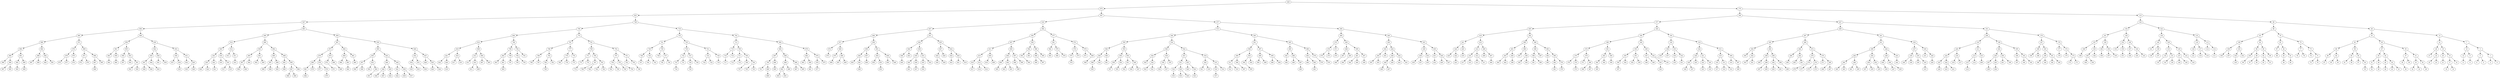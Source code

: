 digraph G {
426 -> 674
674 -> 823
823 -> 927
927 -> 964
964 -> 980
980 -> 988
988 -> 994
994 -> 998
998 -> 999
998 -> 996
996 -> 997
996 -> 995
994 -> 991
991 -> 992
992 -> 993
991 -> 990
990 -> 989
988 -> 984
984 -> 986
986 -> 987
986 -> 985
984 -> 982
982 -> 983
982 -> 981
980 -> 973
973 -> 976
976 -> 978
978 -> 979
978 -> 977
976 -> 975
975 -> 974
973 -> 969
969 -> 971
971 -> 972
971 -> 970
969 -> 966
966 -> 967
967 -> 968
966 -> 965
964 -> 949
949 -> 958
958 -> 961
961 -> 963
963 -> 962
961 -> 959
959 -> 960
958 -> 955
955 -> 956
956 -> 957
955 -> 953
953 -> 954
953 -> 951
951 -> 952
951 -> 950
949 -> 938
938 -> 942
942 -> 945
945 -> 947
947 -> 948
947 -> 946
945 -> 944
944 -> 943
942 -> 940
940 -> 941
940 -> 939
938 -> 933
933 -> 936
936 -> 937
936 -> 934
934 -> 935
933 -> 931
931 -> 932
931 -> 929
929 -> 930
929 -> 928
927 -> 883
883 -> 909
909 -> 914
914 -> 920
920 -> 923
923 -> 925
925 -> 926
925 -> 924
923 -> 922
922 -> 921
920 -> 918
918 -> 919
918 -> 916
916 -> 917
916 -> 915
914 -> 912
912 -> 913
912 -> 911
911 -> 910
909 -> 899
899 -> 903
903 -> 905
905 -> 907
907 -> 908
907 -> 906
905 -> 904
903 -> 901
901 -> 902
901 -> 900
899 -> 892
892 -> 895
895 -> 897
897 -> 898
897 -> 896
895 -> 894
894 -> 893
892 -> 889
889 -> 891
891 -> 890
889 -> 885
885 -> 887
887 -> 888
887 -> 886
885 -> 884
883 -> 859
859 -> 867
867 -> 873
873 -> 878
878 -> 880
880 -> 881
881 -> 882
880 -> 879
878 -> 876
876 -> 877
876 -> 874
874 -> 875
873 -> 870
870 -> 872
872 -> 871
870 -> 868
868 -> 869
867 -> 862
862 -> 865
865 -> 866
865 -> 863
863 -> 864
862 -> 861
861 -> 860
859 -> 836
836 -> 850
850 -> 855
855 -> 857
857 -> 858
857 -> 856
855 -> 853
853 -> 854
853 -> 852
852 -> 851
850 -> 843
843 -> 846
846 -> 848
848 -> 849
848 -> 847
846 -> 845
845 -> 844
843 -> 840
840 -> 841
841 -> 842
840 -> 838
838 -> 839
838 -> 837
836 -> 829
829 -> 832
832 -> 834
834 -> 835
834 -> 833
832 -> 831
831 -> 830
829 -> 827
827 -> 828
827 -> 825
825 -> 826
825 -> 824
823 -> 748
748 -> 790
790 -> 804
804 -> 814
814 -> 818
818 -> 821
821 -> 822
821 -> 820
820 -> 819
818 -> 816
816 -> 817
816 -> 815
814 -> 808
808 -> 812
812 -> 813
812 -> 810
810 -> 811
810 -> 809
808 -> 806
806 -> 807
806 -> 805
804 -> 796
796 -> 799
799 -> 802
802 -> 803
802 -> 801
801 -> 800
799 -> 798
798 -> 797
796 -> 792
792 -> 794
794 -> 795
794 -> 793
792 -> 791
790 -> 774
774 -> 781
781 -> 786
786 -> 788
788 -> 789
788 -> 787
786 -> 783
783 -> 784
784 -> 785
783 -> 782
781 -> 777
777 -> 779
779 -> 780
779 -> 778
777 -> 776
776 -> 775
774 -> 761
761 -> 769
769 -> 771
771 -> 773
773 -> 772
771 -> 770
769 -> 765
765 -> 767
767 -> 768
767 -> 766
765 -> 763
763 -> 764
763 -> 762
761 -> 753
753 -> 757
757 -> 759
759 -> 760
759 -> 758
757 -> 755
755 -> 756
755 -> 754
753 -> 751
751 -> 752
751 -> 750
750 -> 749
748 -> 718
718 -> 735
735 -> 741
741 -> 745
745 -> 746
746 -> 747
745 -> 743
743 -> 744
743 -> 742
741 -> 739
739 -> 740
739 -> 737
737 -> 738
737 -> 736
735 -> 725
725 -> 730
730 -> 732
732 -> 733
733 -> 734
732 -> 731
730 -> 727
727 -> 729
729 -> 728
727 -> 726
725 -> 721
721 -> 723
723 -> 724
723 -> 722
721 -> 720
720 -> 719
718 -> 702
702 -> 713
713 -> 715
715 -> 716
716 -> 717
715 -> 714
713 -> 709
709 -> 711
711 -> 712
711 -> 710
709 -> 706
706 -> 708
708 -> 707
706 -> 704
704 -> 705
704 -> 703
702 -> 684
684 -> 694
694 -> 697
697 -> 700
700 -> 701
700 -> 698
698 -> 699
697 -> 696
696 -> 695
694 -> 688
688 -> 690
690 -> 692
692 -> 693
692 -> 691
690 -> 689
688 -> 686
686 -> 687
686 -> 685
684 -> 679
679 -> 682
682 -> 683
682 -> 680
680 -> 681
679 -> 676
676 -> 678
678 -> 677
676 -> 675
674 -> 567
567 -> 618
618 -> 647
647 -> 664
664 -> 671
671 -> 672
672 -> 673
671 -> 668
668 -> 670
670 -> 669
668 -> 666
666 -> 667
666 -> 665
664 -> 656
656 -> 659
659 -> 662
662 -> 663
662 -> 661
661 -> 660
659 -> 657
657 -> 658
656 -> 651
651 -> 654
654 -> 655
654 -> 653
653 -> 652
651 -> 649
649 -> 650
649 -> 648
647 -> 631
631 -> 642
642 -> 644
644 -> 646
646 -> 645
644 -> 643
642 -> 636
636 -> 639
639 -> 640
640 -> 641
639 -> 638
638 -> 637
636 -> 633
633 -> 635
635 -> 634
633 -> 632
631 -> 625
625 -> 627
627 -> 629
629 -> 630
629 -> 628
627 -> 626
625 -> 622
622 -> 624
624 -> 623
622 -> 620
620 -> 621
620 -> 619
618 -> 584
584 -> 595
595 -> 607
607 -> 611
611 -> 615
615 -> 616
616 -> 617
615 -> 613
613 -> 614
613 -> 612
611 -> 609
609 -> 610
609 -> 608
607 -> 600
600 -> 604
604 -> 606
606 -> 605
604 -> 602
602 -> 603
602 -> 601
600 -> 597
597 -> 598
598 -> 599
597 -> 596
595 -> 590
590 -> 592
592 -> 593
593 -> 594
592 -> 591
590 -> 586
586 -> 588
588 -> 589
588 -> 587
586 -> 585
584 -> 577
577 -> 581
581 -> 582
582 -> 583
581 -> 579
579 -> 580
579 -> 578
577 -> 572
572 -> 574
574 -> 575
575 -> 576
574 -> 573
572 -> 570
570 -> 571
570 -> 569
569 -> 568
567 -> 477
477 -> 513
513 -> 546
546 -> 559
559 -> 562
562 -> 564
564 -> 566
566 -> 565
564 -> 563
562 -> 560
560 -> 561
559 -> 553
553 -> 556
556 -> 558
558 -> 557
556 -> 554
554 -> 555
553 -> 550
550 -> 551
551 -> 552
550 -> 548
548 -> 549
548 -> 547
546 -> 534
534 -> 540
540 -> 544
544 -> 545
544 -> 542
542 -> 543
542 -> 541
540 -> 536
536 -> 538
538 -> 539
538 -> 537
536 -> 535
534 -> 522
522 -> 527
527 -> 531
531 -> 532
532 -> 533
531 -> 529
529 -> 530
529 -> 528
527 -> 525
525 -> 526
525 -> 524
524 -> 523
522 -> 518
518 -> 520
520 -> 521
520 -> 519
518 -> 515
515 -> 516
516 -> 517
515 -> 514
513 -> 493
493 -> 501
501 -> 506
506 -> 509
509 -> 511
511 -> 512
511 -> 510
509 -> 508
508 -> 507
506 -> 503
503 -> 504
504 -> 505
503 -> 502
501 -> 497
497 -> 499
499 -> 500
499 -> 498
497 -> 495
495 -> 496
495 -> 494
493 -> 485
485 -> 490
490 -> 491
491 -> 492
490 -> 488
488 -> 489
488 -> 487
487 -> 486
485 -> 480
480 -> 483
483 -> 484
483 -> 482
482 -> 481
480 -> 478
478 -> 479
477 -> 456
456 -> 469
469 -> 472
472 -> 474
474 -> 475
475 -> 476
474 -> 473
472 -> 471
471 -> 470
469 -> 463
463 -> 466
466 -> 467
467 -> 468
466 -> 465
465 -> 464
463 -> 459
459 -> 461
461 -> 462
461 -> 460
459 -> 457
457 -> 458
456 -> 440
440 -> 450
450 -> 452
452 -> 454
454 -> 455
454 -> 453
452 -> 451
450 -> 444
444 -> 446
446 -> 448
448 -> 449
448 -> 447
446 -> 445
444 -> 442
442 -> 443
442 -> 441
440 -> 433
433 -> 436
436 -> 438
438 -> 439
438 -> 437
436 -> 434
434 -> 435
433 -> 430
430 -> 431
431 -> 432
430 -> 428
428 -> 429
428 -> 427
426 -> 170
170 -> 306
306 -> 377
377 -> 405
405 -> 418
418 -> 421
421 -> 424
424 -> 425
424 -> 422
422 -> 423
421 -> 420
420 -> 419
418 -> 410
410 -> 414
414 -> 416
416 -> 417
416 -> 415
414 -> 412
412 -> 413
412 -> 411
410 -> 408
408 -> 409
408 -> 407
407 -> 406
405 -> 392
392 -> 398
398 -> 401
401 -> 403
403 -> 404
403 -> 402
401 -> 400
400 -> 399
398 -> 396
396 -> 397
396 -> 394
394 -> 395
394 -> 393
392 -> 386
386 -> 388
388 -> 390
390 -> 391
390 -> 389
388 -> 387
386 -> 383
383 -> 384
384 -> 385
383 -> 380
380 -> 382
382 -> 381
380 -> 378
378 -> 379
377 -> 340
340 -> 358
358 -> 366
366 -> 372
372 -> 375
375 -> 376
375 -> 374
374 -> 373
372 -> 370
370 -> 371
370 -> 368
368 -> 369
368 -> 367
366 -> 361
361 -> 363
363 -> 364
364 -> 365
363 -> 362
361 -> 360
360 -> 359
358 -> 349
349 -> 353
353 -> 355
355 -> 356
356 -> 357
355 -> 354
353 -> 351
351 -> 352
351 -> 350
349 -> 345
345 -> 347
347 -> 348
347 -> 346
345 -> 342
342 -> 343
343 -> 344
342 -> 341
340 -> 330
330 -> 336
336 -> 338
338 -> 339
338 -> 337
336 -> 333
333 -> 334
334 -> 335
333 -> 332
332 -> 331
330 -> 318
318 -> 324
324 -> 326
326 -> 328
328 -> 329
328 -> 327
326 -> 325
324 -> 321
321 -> 322
322 -> 323
321 -> 320
320 -> 319
318 -> 311
311 -> 315
315 -> 316
316 -> 317
315 -> 313
313 -> 314
313 -> 312
311 -> 309
309 -> 310
309 -> 307
307 -> 308
306 -> 227
227 -> 266
266 -> 287
287 -> 300
300 -> 304
304 -> 305
304 -> 302
302 -> 303
302 -> 301
300 -> 294
294 -> 298
298 -> 299
298 -> 296
296 -> 297
296 -> 295
294 -> 290
290 -> 292
292 -> 293
292 -> 291
290 -> 288
288 -> 289
287 -> 280
280 -> 284
284 -> 286
286 -> 285
284 -> 282
282 -> 283
282 -> 281
280 -> 272
272 -> 276
276 -> 278
278 -> 279
278 -> 277
276 -> 274
274 -> 275
274 -> 273
272 -> 270
270 -> 271
270 -> 268
268 -> 269
268 -> 267
266 -> 241
241 -> 251
251 -> 258
258 -> 262
262 -> 264
264 -> 265
264 -> 263
262 -> 260
260 -> 261
260 -> 259
258 -> 254
254 -> 256
256 -> 257
256 -> 255
254 -> 252
252 -> 253
251 -> 244
244 -> 248
248 -> 249
249 -> 250
248 -> 246
246 -> 247
246 -> 245
244 -> 243
243 -> 242
241 -> 232
232 -> 237
237 -> 239
239 -> 240
239 -> 238
237 -> 235
235 -> 236
235 -> 234
234 -> 233
232 -> 230
230 -> 231
230 -> 228
228 -> 229
227 -> 191
191 -> 208
208 -> 216
216 -> 220
220 -> 224
224 -> 225
225 -> 226
224 -> 222
222 -> 223
222 -> 221
220 -> 218
218 -> 219
218 -> 217
216 -> 211
211 -> 213
213 -> 215
215 -> 214
213 -> 212
211 -> 210
210 -> 209
208 -> 198
198 -> 202
202 -> 205
205 -> 207
207 -> 206
205 -> 203
203 -> 204
202 -> 200
200 -> 201
200 -> 199
198 -> 195
195 -> 196
196 -> 197
195 -> 193
193 -> 194
193 -> 192
191 -> 179
179 -> 187
187 -> 189
189 -> 190
189 -> 188
187 -> 183
183 -> 185
185 -> 186
185 -> 184
183 -> 181
181 -> 182
181 -> 180
179 -> 176
176 -> 177
177 -> 178
176 -> 174
174 -> 175
174 -> 172
172 -> 173
172 -> 171
170 -> 110
110 -> 142
142 -> 154
154 -> 161
161 -> 167
167 -> 168
168 -> 169
167 -> 163
163 -> 165
165 -> 166
165 -> 164
163 -> 162
161 -> 158
158 -> 160
160 -> 159
158 -> 156
156 -> 157
156 -> 155
154 -> 149
149 -> 152
152 -> 153
152 -> 150
150 -> 151
149 -> 146
146 -> 147
147 -> 148
146 -> 144
144 -> 145
144 -> 143
142 -> 122
122 -> 136
136 -> 140
140 -> 141
140 -> 138
138 -> 139
138 -> 137
136 -> 129
129 -> 133
133 -> 134
134 -> 135
133 -> 131
131 -> 132
131 -> 130
129 -> 125
125 -> 127
127 -> 128
127 -> 126
125 -> 123
123 -> 124
122 -> 115
115 -> 119
119 -> 120
120 -> 121
119 -> 117
117 -> 118
117 -> 116
115 -> 113
113 -> 114
113 -> 112
112 -> 111
110 -> 69
69 -> 88
88 -> 101
101 -> 106
106 -> 108
108 -> 109
108 -> 107
106 -> 103
103 -> 104
104 -> 105
103 -> 102
101 -> 94
94 -> 98
98 -> 100
100 -> 99
98 -> 96
96 -> 97
96 -> 95
94 -> 90
90 -> 92
92 -> 93
92 -> 91
90 -> 89
88 -> 79
79 -> 85
85 -> 87
87 -> 86
85 -> 82
82 -> 83
83 -> 84
82 -> 81
81 -> 80
79 -> 75
75 -> 77
77 -> 78
77 -> 76
75 -> 73
73 -> 74
73 -> 71
71 -> 72
71 -> 70
69 -> 28
28 -> 53
53 -> 62
62 -> 66
66 -> 68
68 -> 67
66 -> 64
64 -> 65
64 -> 63
62 -> 58
58 -> 60
60 -> 61
60 -> 59
58 -> 56
56 -> 57
56 -> 54
54 -> 55
53 -> 40
40 -> 47
47 -> 50
50 -> 51
51 -> 52
50 -> 48
48 -> 49
47 -> 44
44 -> 45
45 -> 46
44 -> 42
42 -> 43
42 -> 41
40 -> 35
35 -> 37
37 -> 39
39 -> 38
37 -> 36
35 -> 31
31 -> 33
33 -> 34
33 -> 32
31 -> 30
30 -> 29
28 -> 13
13 -> 22
22 -> 26
26 -> 27
26 -> 24
24 -> 25
24 -> 23
22 -> 19
19 -> 20
20 -> 21
19 -> 15
15 -> 17
17 -> 18
17 -> 16
15 -> 14
13 -> 7
7 -> 10
10 -> 12
12 -> 11
10 -> 9
9 -> 8
7 -> 3
3 -> 5
5 -> 6
5 -> 4
3 -> 1
1 -> 2
1 -> 0
}
